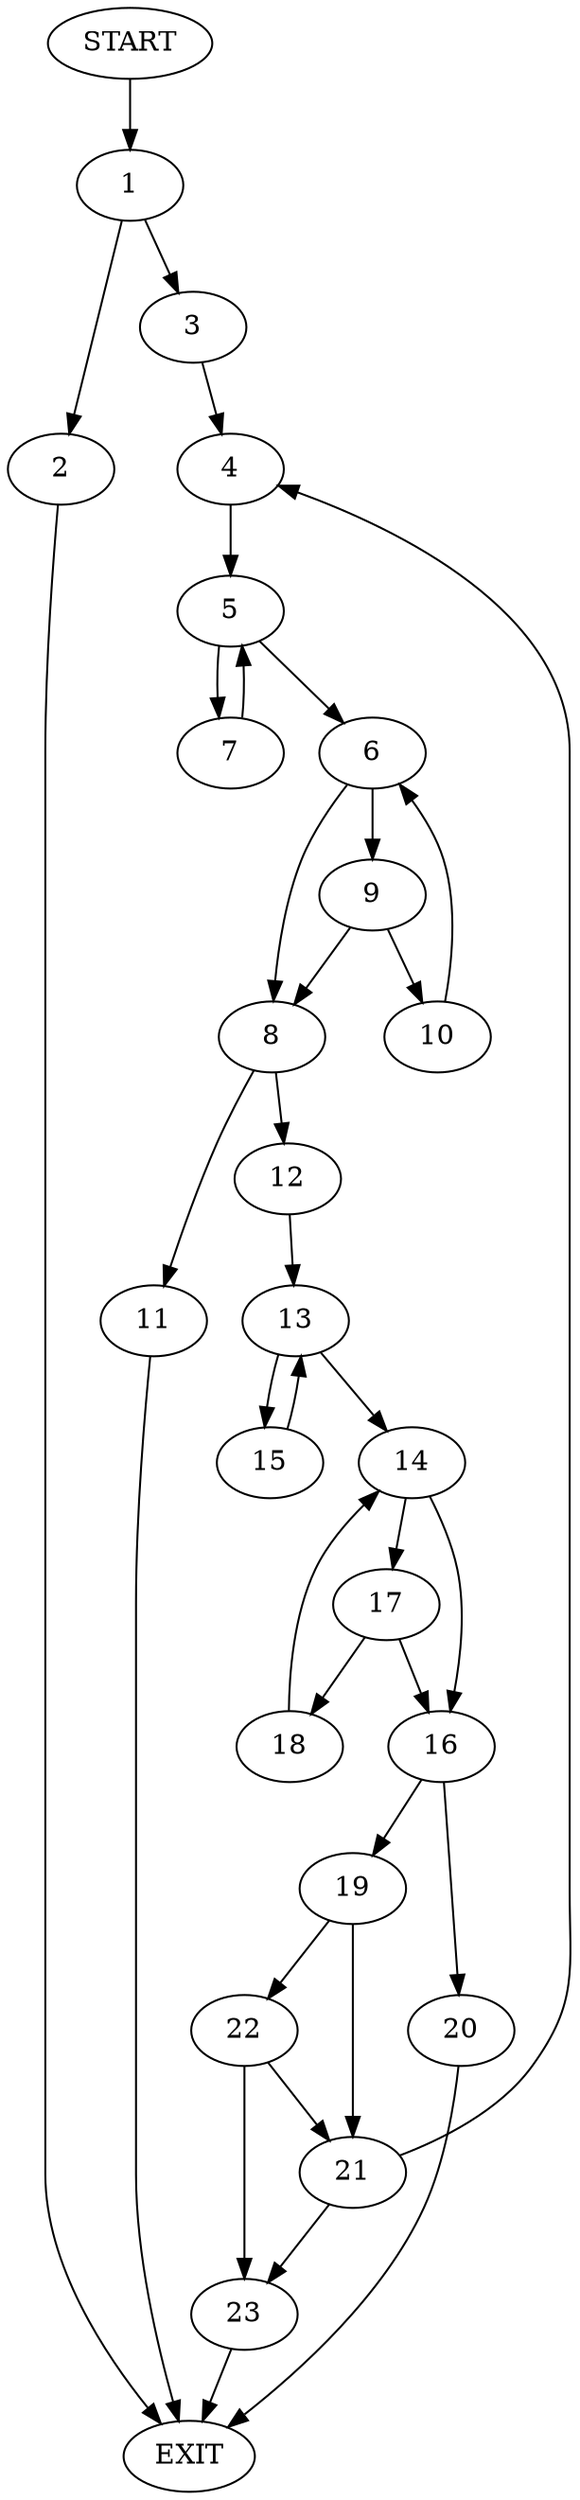 digraph {
0 [label="START"]
24 [label="EXIT"]
0 -> 1
1 -> 2
1 -> 3
2 -> 24
3 -> 4
4 -> 5
5 -> 6
5 -> 7
6 -> 8
6 -> 9
7 -> 5
9 -> 8
9 -> 10
8 -> 11
8 -> 12
10 -> 6
12 -> 13
11 -> 24
13 -> 14
13 -> 15
15 -> 13
14 -> 16
14 -> 17
17 -> 16
17 -> 18
16 -> 19
16 -> 20
18 -> 14
20 -> 24
19 -> 21
19 -> 22
21 -> 23
21 -> 4
22 -> 23
22 -> 21
23 -> 24
}
